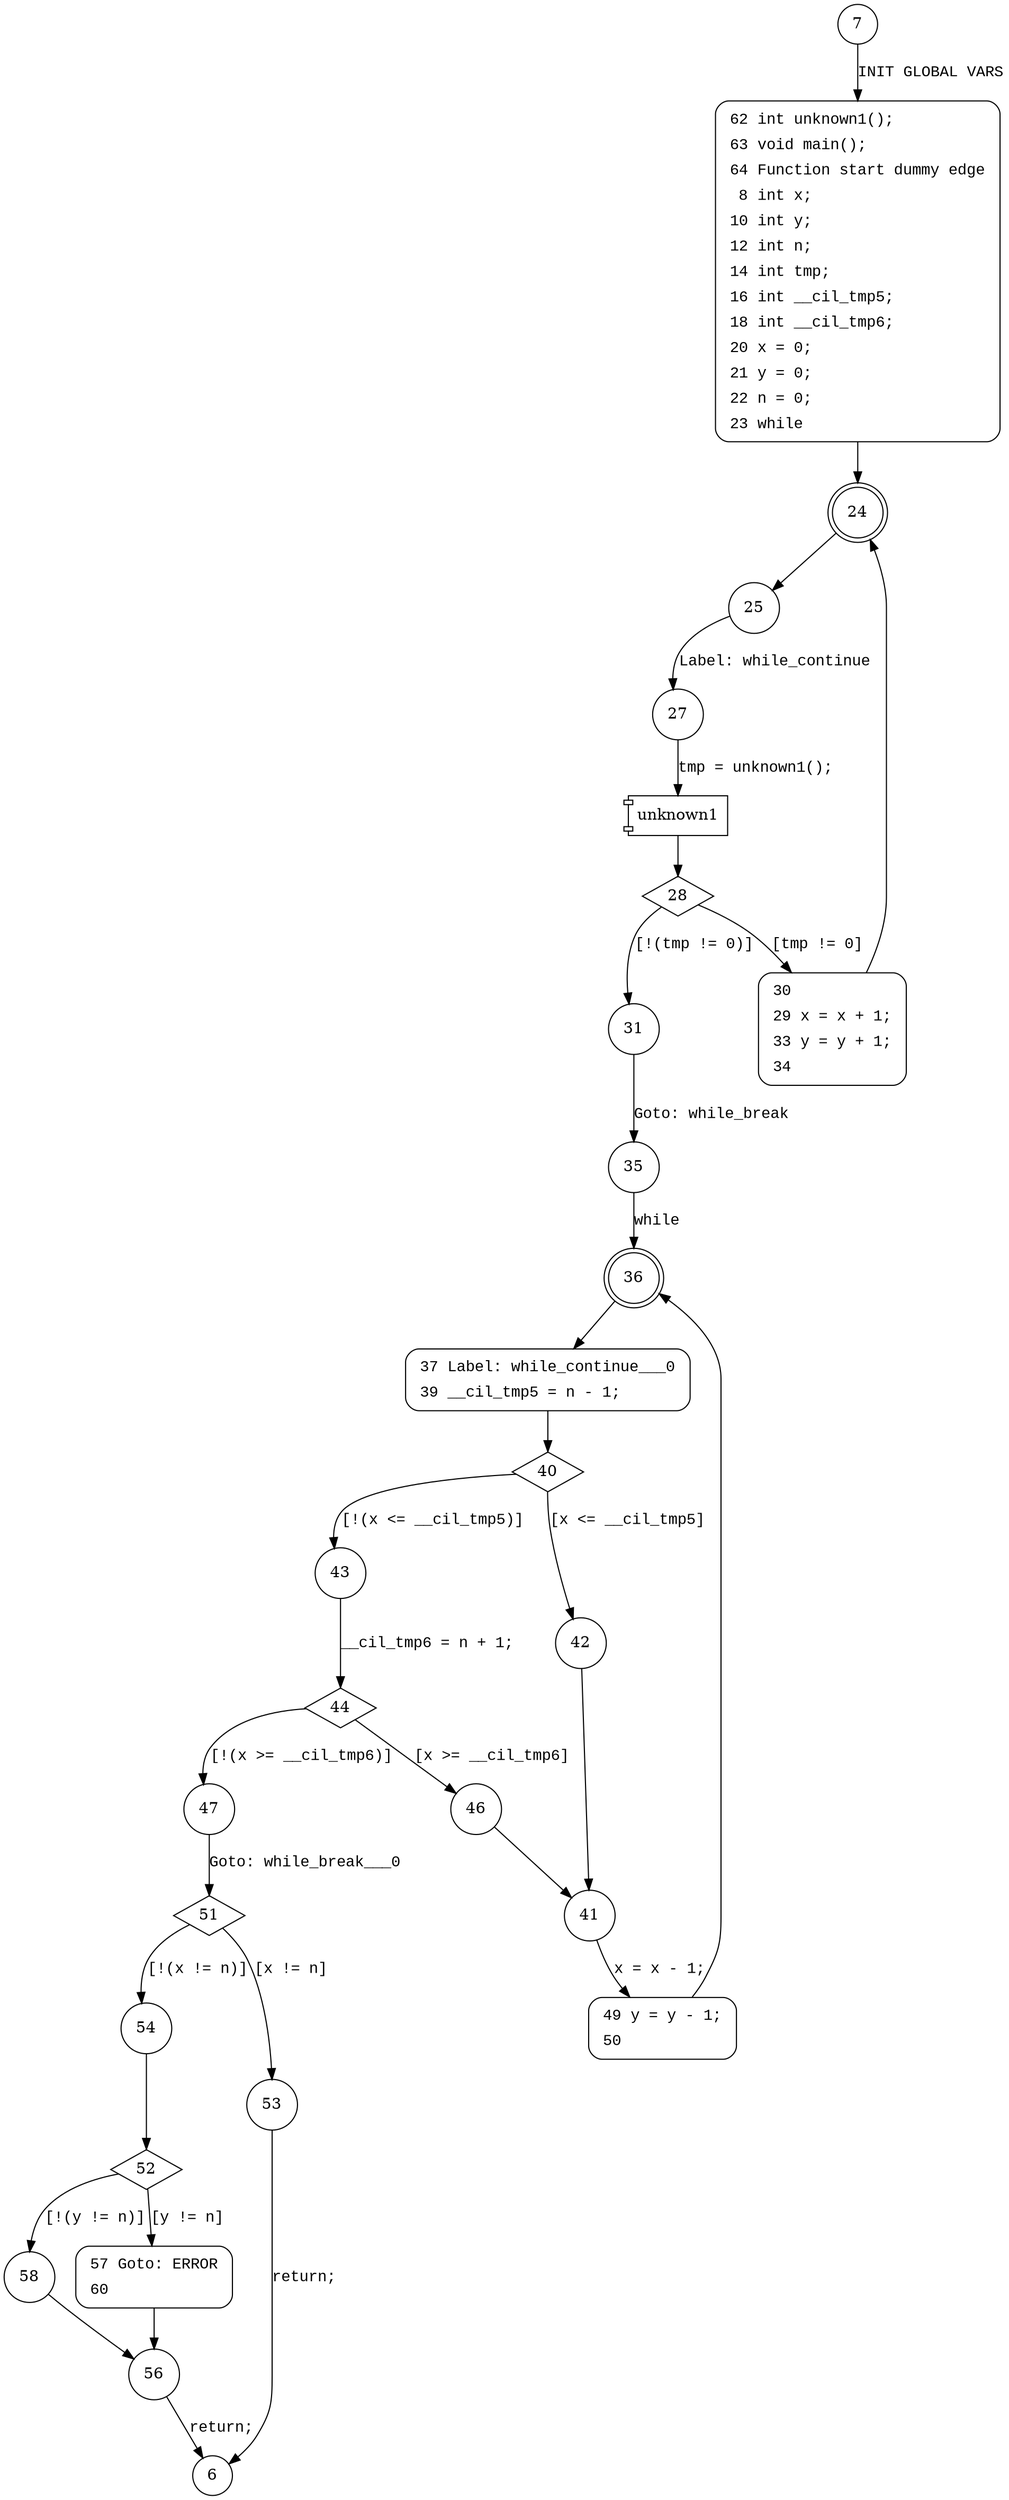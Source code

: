 digraph main {
7 [shape="circle"]
62 [shape="circle"]
24 [shape="doublecircle"]
25 [shape="circle"]
27 [shape="circle"]
28 [shape="diamond"]
31 [shape="circle"]
30 [shape="circle"]
35 [shape="circle"]
36 [shape="doublecircle"]
37 [shape="circle"]
40 [shape="diamond"]
43 [shape="circle"]
42 [shape="circle"]
41 [shape="circle"]
49 [shape="circle"]
44 [shape="diamond"]
47 [shape="circle"]
46 [shape="circle"]
51 [shape="diamond"]
54 [shape="circle"]
53 [shape="circle"]
52 [shape="diamond"]
58 [shape="circle"]
57 [shape="circle"]
56 [shape="circle"]
6 [shape="circle"]
62 [style="filled,bold" penwidth="1" fillcolor="white" fontname="Courier New" shape="Mrecord" label=<<table border="0" cellborder="0" cellpadding="3" bgcolor="white"><tr><td align="right">62</td><td align="left">int unknown1();</td></tr><tr><td align="right">63</td><td align="left">void main();</td></tr><tr><td align="right">64</td><td align="left">Function start dummy edge</td></tr><tr><td align="right">8</td><td align="left">int x;</td></tr><tr><td align="right">10</td><td align="left">int y;</td></tr><tr><td align="right">12</td><td align="left">int n;</td></tr><tr><td align="right">14</td><td align="left">int tmp;</td></tr><tr><td align="right">16</td><td align="left">int __cil_tmp5;</td></tr><tr><td align="right">18</td><td align="left">int __cil_tmp6;</td></tr><tr><td align="right">20</td><td align="left">x = 0;</td></tr><tr><td align="right">21</td><td align="left">y = 0;</td></tr><tr><td align="right">22</td><td align="left">n = 0;</td></tr><tr><td align="right">23</td><td align="left">while</td></tr></table>>]
62 -> 24[label=""]
30 [style="filled,bold" penwidth="1" fillcolor="white" fontname="Courier New" shape="Mrecord" label=<<table border="0" cellborder="0" cellpadding="3" bgcolor="white"><tr><td align="right">30</td><td align="left"></td></tr><tr><td align="right">29</td><td align="left">x = x + 1;</td></tr><tr><td align="right">33</td><td align="left">y = y + 1;</td></tr><tr><td align="right">34</td><td align="left"></td></tr></table>>]
30 -> 24[label=""]
37 [style="filled,bold" penwidth="1" fillcolor="white" fontname="Courier New" shape="Mrecord" label=<<table border="0" cellborder="0" cellpadding="3" bgcolor="white"><tr><td align="right">37</td><td align="left">Label: while_continue___0</td></tr><tr><td align="right">39</td><td align="left">__cil_tmp5 = n - 1;</td></tr></table>>]
37 -> 40[label=""]
49 [style="filled,bold" penwidth="1" fillcolor="white" fontname="Courier New" shape="Mrecord" label=<<table border="0" cellborder="0" cellpadding="3" bgcolor="white"><tr><td align="right">49</td><td align="left">y = y - 1;</td></tr><tr><td align="right">50</td><td align="left"></td></tr></table>>]
49 -> 36[label=""]
57 [style="filled,bold" penwidth="1" fillcolor="white" fontname="Courier New" shape="Mrecord" label=<<table border="0" cellborder="0" cellpadding="3" bgcolor="white"><tr><td align="right">57</td><td align="left">Goto: ERROR</td></tr><tr><td align="right">60</td><td align="left"></td></tr></table>>]
57 -> 56[label=""]
7 -> 62 [label="INIT GLOBAL VARS" fontname="Courier New"]
24 -> 25 [label="" fontname="Courier New"]
100001 [shape="component" label="unknown1"]
27 -> 100001 [label="tmp = unknown1();" fontname="Courier New"]
100001 -> 28 [label="" fontname="Courier New"]
28 -> 31 [label="[!(tmp != 0)]" fontname="Courier New"]
28 -> 30 [label="[tmp != 0]" fontname="Courier New"]
31 -> 35 [label="Goto: while_break" fontname="Courier New"]
36 -> 37 [label="" fontname="Courier New"]
40 -> 43 [label="[!(x <= __cil_tmp5)]" fontname="Courier New"]
40 -> 42 [label="[x <= __cil_tmp5]" fontname="Courier New"]
41 -> 49 [label="x = x - 1;" fontname="Courier New"]
43 -> 44 [label="__cil_tmp6 = n + 1;" fontname="Courier New"]
44 -> 47 [label="[!(x >= __cil_tmp6)]" fontname="Courier New"]
44 -> 46 [label="[x >= __cil_tmp6]" fontname="Courier New"]
47 -> 51 [label="Goto: while_break___0" fontname="Courier New"]
51 -> 54 [label="[!(x != n)]" fontname="Courier New"]
51 -> 53 [label="[x != n]" fontname="Courier New"]
54 -> 52 [label="" fontname="Courier New"]
52 -> 58 [label="[!(y != n)]" fontname="Courier New"]
52 -> 57 [label="[y != n]" fontname="Courier New"]
56 -> 6 [label="return;" fontname="Courier New"]
25 -> 27 [label="Label: while_continue" fontname="Courier New"]
35 -> 36 [label="while" fontname="Courier New"]
42 -> 41 [label="" fontname="Courier New"]
46 -> 41 [label="" fontname="Courier New"]
53 -> 6 [label="return;" fontname="Courier New"]
58 -> 56 [label="" fontname="Courier New"]
}